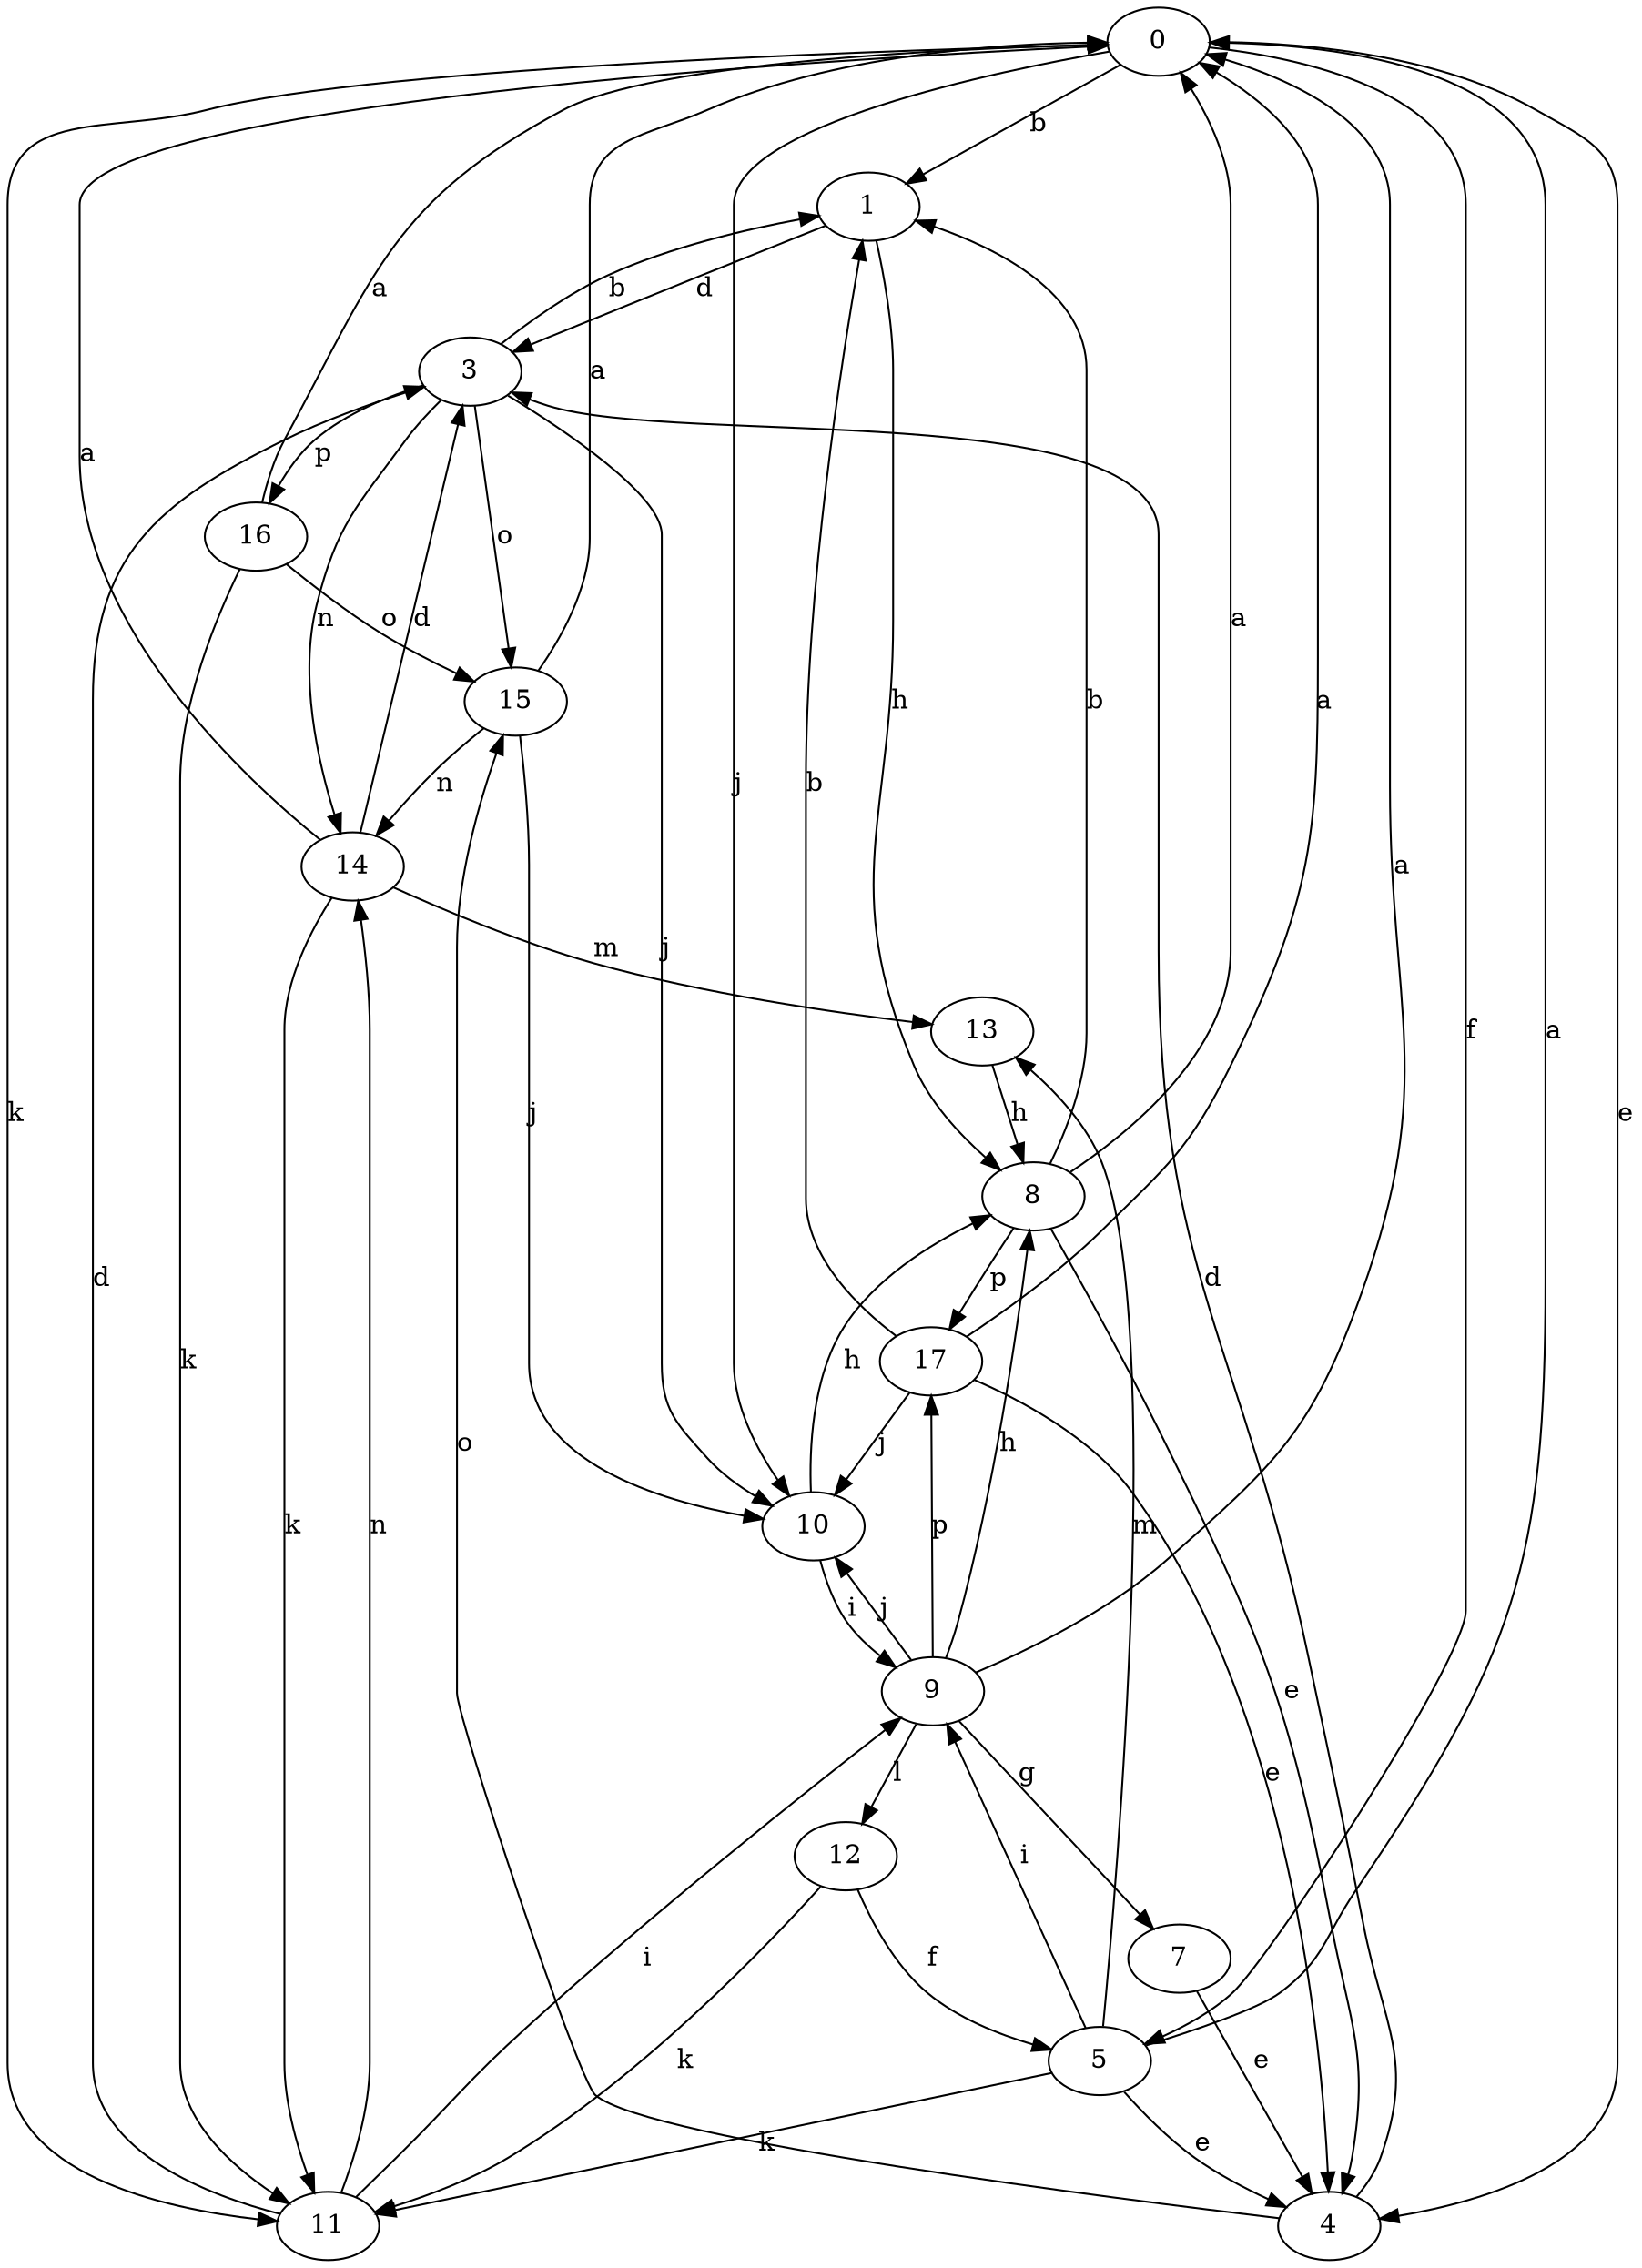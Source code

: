 strict digraph  {
0;
1;
3;
4;
5;
7;
8;
9;
10;
11;
12;
13;
14;
15;
16;
17;
0 -> 1  [label=b];
0 -> 4  [label=e];
0 -> 5  [label=f];
0 -> 10  [label=j];
0 -> 11  [label=k];
1 -> 3  [label=d];
1 -> 8  [label=h];
3 -> 1  [label=b];
3 -> 10  [label=j];
3 -> 14  [label=n];
3 -> 15  [label=o];
3 -> 16  [label=p];
4 -> 3  [label=d];
4 -> 15  [label=o];
5 -> 0  [label=a];
5 -> 4  [label=e];
5 -> 9  [label=i];
5 -> 11  [label=k];
5 -> 13  [label=m];
7 -> 4  [label=e];
8 -> 0  [label=a];
8 -> 1  [label=b];
8 -> 4  [label=e];
8 -> 17  [label=p];
9 -> 0  [label=a];
9 -> 7  [label=g];
9 -> 8  [label=h];
9 -> 10  [label=j];
9 -> 12  [label=l];
9 -> 17  [label=p];
10 -> 8  [label=h];
10 -> 9  [label=i];
11 -> 3  [label=d];
11 -> 9  [label=i];
11 -> 14  [label=n];
12 -> 5  [label=f];
12 -> 11  [label=k];
13 -> 8  [label=h];
14 -> 0  [label=a];
14 -> 3  [label=d];
14 -> 11  [label=k];
14 -> 13  [label=m];
15 -> 0  [label=a];
15 -> 10  [label=j];
15 -> 14  [label=n];
16 -> 0  [label=a];
16 -> 11  [label=k];
16 -> 15  [label=o];
17 -> 0  [label=a];
17 -> 1  [label=b];
17 -> 4  [label=e];
17 -> 10  [label=j];
}

